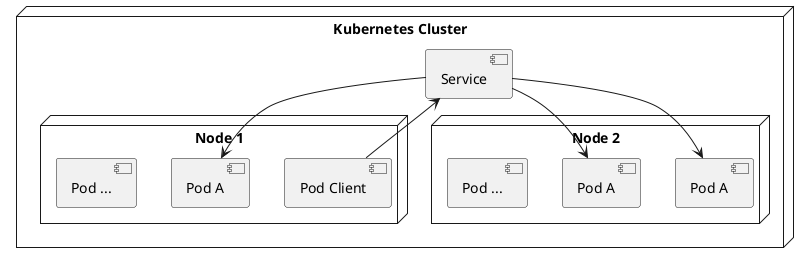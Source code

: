 @startuml

node "Kubernetes Cluster" {
    component "Service"as service
    node "Node 1" {
        component "Pod Client" as client
        component "Pod A" as poda1
        component "Pod ..." as podb2
    }
    node "Node 2" {
        component "Pod A" as poda2
        component "Pod A" as poda3
        component "Pod ..." as podb1
    }
}

client --> service
service --> poda1
service --> poda2
service --> poda3

@enduml

